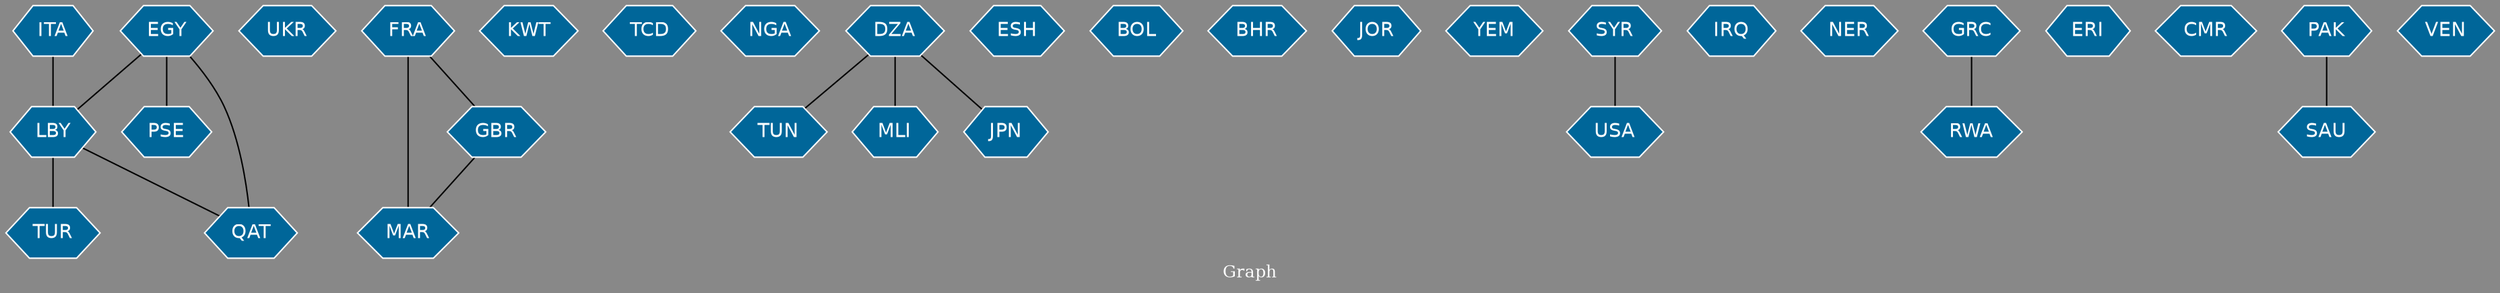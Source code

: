 // Countries together in item graph
graph {
	graph [bgcolor="#888888" fontcolor=white fontsize=12 label="Graph" outputorder=edgesfirst overlap=prism]
	node [color=white fillcolor="#006699" fontcolor=white fontname=Helvetica shape=hexagon style=filled]
	edge [arrowhead=open color=black fontcolor=white fontname=Courier fontsize=12]
		LBY [label=LBY]
		EGY [label=EGY]
		UKR [label=UKR]
		FRA [label=FRA]
		KWT [label=KWT]
		TUR [label=TUR]
		TCD [label=TCD]
		NGA [label=NGA]
		MAR [label=MAR]
		TUN [label=TUN]
		DZA [label=DZA]
		ESH [label=ESH]
		BOL [label=BOL]
		MLI [label=MLI]
		PSE [label=PSE]
		ITA [label=ITA]
		BHR [label=BHR]
		JOR [label=JOR]
		YEM [label=YEM]
		USA [label=USA]
		IRQ [label=IRQ]
		JPN [label=JPN]
		NER [label=NER]
		GRC [label=GRC]
		ERI [label=ERI]
		CMR [label=CMR]
		PAK [label=PAK]
		SAU [label=SAU]
		QAT [label=QAT]
		SYR [label=SYR]
		RWA [label=RWA]
		VEN [label=VEN]
		GBR [label=GBR]
			DZA -- TUN [weight=2]
			SYR -- USA [weight=1]
			GBR -- MAR [weight=1]
			LBY -- QAT [weight=1]
			EGY -- LBY [weight=3]
			LBY -- TUR [weight=1]
			DZA -- JPN [weight=1]
			FRA -- GBR [weight=1]
			DZA -- MLI [weight=2]
			ITA -- LBY [weight=1]
			EGY -- QAT [weight=3]
			PAK -- SAU [weight=1]
			GRC -- RWA [weight=1]
			EGY -- PSE [weight=1]
			FRA -- MAR [weight=4]
}